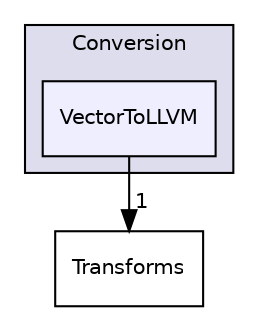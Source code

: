digraph "include/mlir/Conversion/VectorToLLVM" {
  bgcolor=transparent;
  compound=true
  node [ fontsize="10", fontname="Helvetica"];
  edge [ labelfontsize="10", labelfontname="Helvetica"];
  subgraph clusterdir_37f3372f1e76d74ffd54613af9306e43 {
    graph [ bgcolor="#ddddee", pencolor="black", label="Conversion" fontname="Helvetica", fontsize="10", URL="dir_37f3372f1e76d74ffd54613af9306e43.html"]
  dir_1418cd82909926cca15f1918d4e19639 [shape=box, label="VectorToLLVM", style="filled", fillcolor="#eeeeff", pencolor="black", URL="dir_1418cd82909926cca15f1918d4e19639.html"];
  }
  dir_ca4d1f3bc4cd42ba07a57ca86d19a1d6 [shape=box label="Transforms" URL="dir_ca4d1f3bc4cd42ba07a57ca86d19a1d6.html"];
  dir_1418cd82909926cca15f1918d4e19639->dir_ca4d1f3bc4cd42ba07a57ca86d19a1d6 [headlabel="1", labeldistance=1.5 headhref="dir_000026_000013.html"];
}
